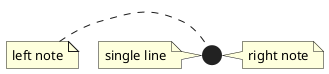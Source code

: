 @startuml
note left
left note
end note
note right
right note
end note
note left: single line
@enduml